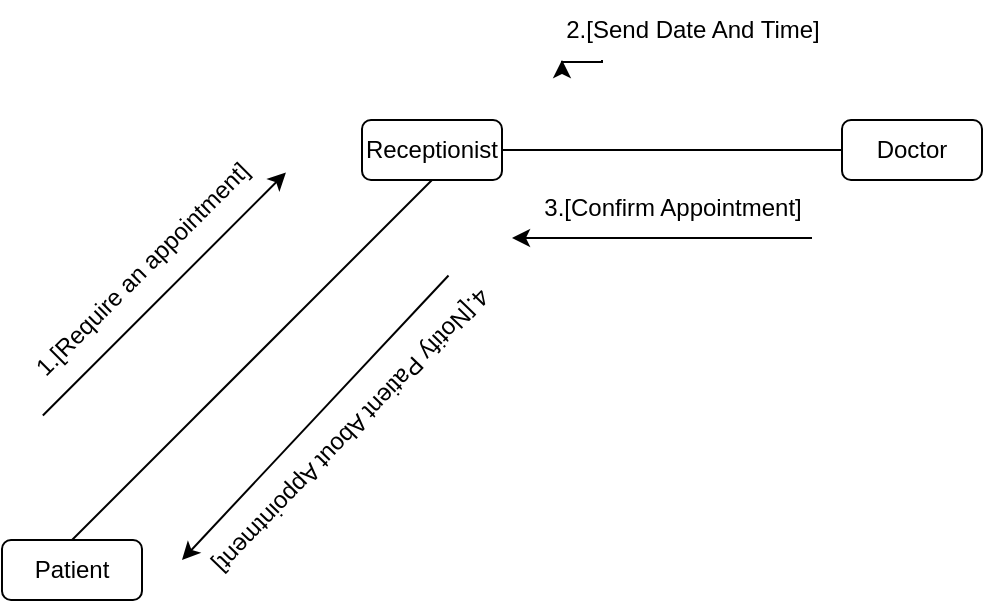 <mxfile version="24.2.5" type="device">
  <diagram name="Page-1" id="ItWA3qDcDvKpw3eaSshK">
    <mxGraphModel dx="500" dy="614" grid="1" gridSize="10" guides="1" tooltips="1" connect="1" arrows="1" fold="1" page="1" pageScale="1" pageWidth="850" pageHeight="1100" math="0" shadow="0">
      <root>
        <mxCell id="0" />
        <mxCell id="1" parent="0" />
        <mxCell id="kLwrZnIwr0KPvRrvXAmP-2" value="Patient" style="rounded=1;whiteSpace=wrap;html=1;" parent="1" vertex="1">
          <mxGeometry x="20" y="320" width="70" height="30" as="geometry" />
        </mxCell>
        <mxCell id="kLwrZnIwr0KPvRrvXAmP-8" value="" style="edgeStyle=orthogonalEdgeStyle;rounded=0;orthogonalLoop=1;jettySize=auto;html=1;" parent="1" source="kLwrZnIwr0KPvRrvXAmP-14" edge="1">
          <mxGeometry relative="1" as="geometry">
            <mxPoint x="320" y="80" as="sourcePoint" />
            <mxPoint x="440" y="79" as="targetPoint" />
            <Array as="points">
              <mxPoint x="300" y="80" />
            </Array>
          </mxGeometry>
        </mxCell>
        <mxCell id="kLwrZnIwr0KPvRrvXAmP-3" value="Receptionist" style="rounded=1;whiteSpace=wrap;html=1;" parent="1" vertex="1">
          <mxGeometry x="200" y="110" width="70" height="30" as="geometry" />
        </mxCell>
        <mxCell id="kLwrZnIwr0KPvRrvXAmP-7" value="Doctor" style="rounded=1;whiteSpace=wrap;html=1;" parent="1" vertex="1">
          <mxGeometry x="440" y="110" width="70" height="30" as="geometry" />
        </mxCell>
        <mxCell id="kLwrZnIwr0KPvRrvXAmP-12" value="" style="endArrow=classic;html=1;rounded=0;entryX=1.002;entryY=1.047;entryDx=0;entryDy=0;exitX=-0.009;exitY=1.047;exitDx=0;exitDy=0;exitPerimeter=0;entryPerimeter=0;" parent="1" source="kLwrZnIwr0KPvRrvXAmP-13" target="kLwrZnIwr0KPvRrvXAmP-13" edge="1">
          <mxGeometry width="50" height="50" relative="1" as="geometry">
            <mxPoint x="10" y="290" as="sourcePoint" />
            <mxPoint x="190" y="110" as="targetPoint" />
          </mxGeometry>
        </mxCell>
        <mxCell id="kLwrZnIwr0KPvRrvXAmP-13" value="1.[Require an appointment]" style="text;html=1;align=center;verticalAlign=middle;resizable=0;points=[];autosize=1;strokeColor=none;fillColor=none;rotation=-45;" parent="1" vertex="1">
          <mxGeometry x="5" y="170" width="170" height="30" as="geometry" />
        </mxCell>
        <mxCell id="kLwrZnIwr0KPvRrvXAmP-16" value="3.[Confirm Appointment]" style="text;html=1;align=center;verticalAlign=middle;resizable=0;points=[];autosize=1;strokeColor=none;fillColor=none;" parent="1" vertex="1">
          <mxGeometry x="280" y="139" width="150" height="30" as="geometry" />
        </mxCell>
        <mxCell id="kLwrZnIwr0KPvRrvXAmP-19" value="" style="endArrow=classic;html=1;rounded=0;exitX=0.095;exitY=1.132;exitDx=0;exitDy=0;exitPerimeter=0;" parent="1" source="kLwrZnIwr0KPvRrvXAmP-20" edge="1">
          <mxGeometry width="50" height="50" relative="1" as="geometry">
            <mxPoint x="240" y="190" as="sourcePoint" />
            <mxPoint x="110" y="330" as="targetPoint" />
          </mxGeometry>
        </mxCell>
        <mxCell id="kLwrZnIwr0KPvRrvXAmP-20" value="4.[Notify Patient About Appointment]" style="text;html=1;align=center;verticalAlign=middle;resizable=0;points=[];autosize=1;strokeColor=none;fillColor=none;rotation=-226;" parent="1" vertex="1">
          <mxGeometry x="85" y="250" width="220" height="30" as="geometry" />
        </mxCell>
        <mxCell id="jzon7ZytorbKp3tla-zo-1" value="" style="edgeStyle=none;orthogonalLoop=1;jettySize=auto;html=1;rounded=0;" edge="1" parent="1">
          <mxGeometry width="100" relative="1" as="geometry">
            <mxPoint x="425" y="169" as="sourcePoint" />
            <mxPoint x="275" y="169" as="targetPoint" />
            <Array as="points" />
          </mxGeometry>
        </mxCell>
        <mxCell id="jzon7ZytorbKp3tla-zo-2" value="" style="endArrow=none;html=1;rounded=0;exitX=0.5;exitY=0;exitDx=0;exitDy=0;entryX=0.5;entryY=1;entryDx=0;entryDy=0;" edge="1" parent="1" source="kLwrZnIwr0KPvRrvXAmP-2" target="kLwrZnIwr0KPvRrvXAmP-3">
          <mxGeometry width="50" height="50" relative="1" as="geometry">
            <mxPoint x="230" y="340" as="sourcePoint" />
            <mxPoint x="280" y="290" as="targetPoint" />
          </mxGeometry>
        </mxCell>
        <mxCell id="jzon7ZytorbKp3tla-zo-3" value="" style="endArrow=none;html=1;rounded=0;entryX=1;entryY=0.5;entryDx=0;entryDy=0;exitX=0;exitY=0.5;exitDx=0;exitDy=0;" edge="1" parent="1" source="kLwrZnIwr0KPvRrvXAmP-7" target="kLwrZnIwr0KPvRrvXAmP-3">
          <mxGeometry width="50" height="50" relative="1" as="geometry">
            <mxPoint x="230" y="340" as="sourcePoint" />
            <mxPoint x="280" y="290" as="targetPoint" />
          </mxGeometry>
        </mxCell>
        <mxCell id="jzon7ZytorbKp3tla-zo-4" value="" style="edgeStyle=orthogonalEdgeStyle;rounded=0;orthogonalLoop=1;jettySize=auto;html=1;" edge="1" parent="1" target="kLwrZnIwr0KPvRrvXAmP-14">
          <mxGeometry relative="1" as="geometry">
            <mxPoint x="320" y="80" as="sourcePoint" />
            <mxPoint x="440" y="79" as="targetPoint" />
            <Array as="points">
              <mxPoint x="320" y="81" />
              <mxPoint x="300" y="81" />
            </Array>
          </mxGeometry>
        </mxCell>
        <mxCell id="kLwrZnIwr0KPvRrvXAmP-14" value="2.[Send Date And Time]" style="text;html=1;align=center;verticalAlign=middle;resizable=0;points=[];autosize=1;strokeColor=none;fillColor=none;" parent="1" vertex="1">
          <mxGeometry x="290" y="50" width="150" height="30" as="geometry" />
        </mxCell>
      </root>
    </mxGraphModel>
  </diagram>
</mxfile>
